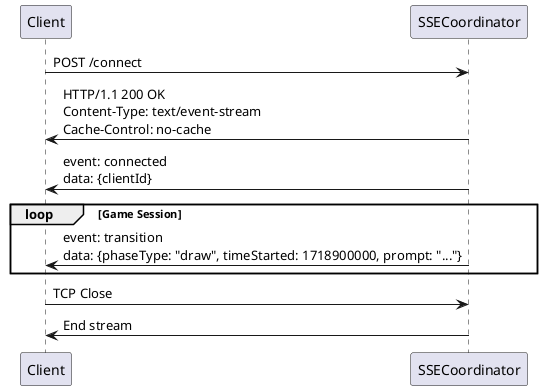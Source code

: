 @startuml
Client -> SSECoordinator: POST /connect
SSECoordinator -> Client: HTTP/1.1 200 OK\nContent-Type: text/event-stream\nCache-Control: no-cache
SSECoordinator -> Client: event: connected\ndata: {clientId}

loop Game Session
SSECoordinator -> Client: event: transition\ndata: {phaseType: "draw", timeStarted: 1718900000, prompt: "..."}
end

Client -> SSECoordinator: TCP Close
SSECoordinator -> Client: End stream
@enduml